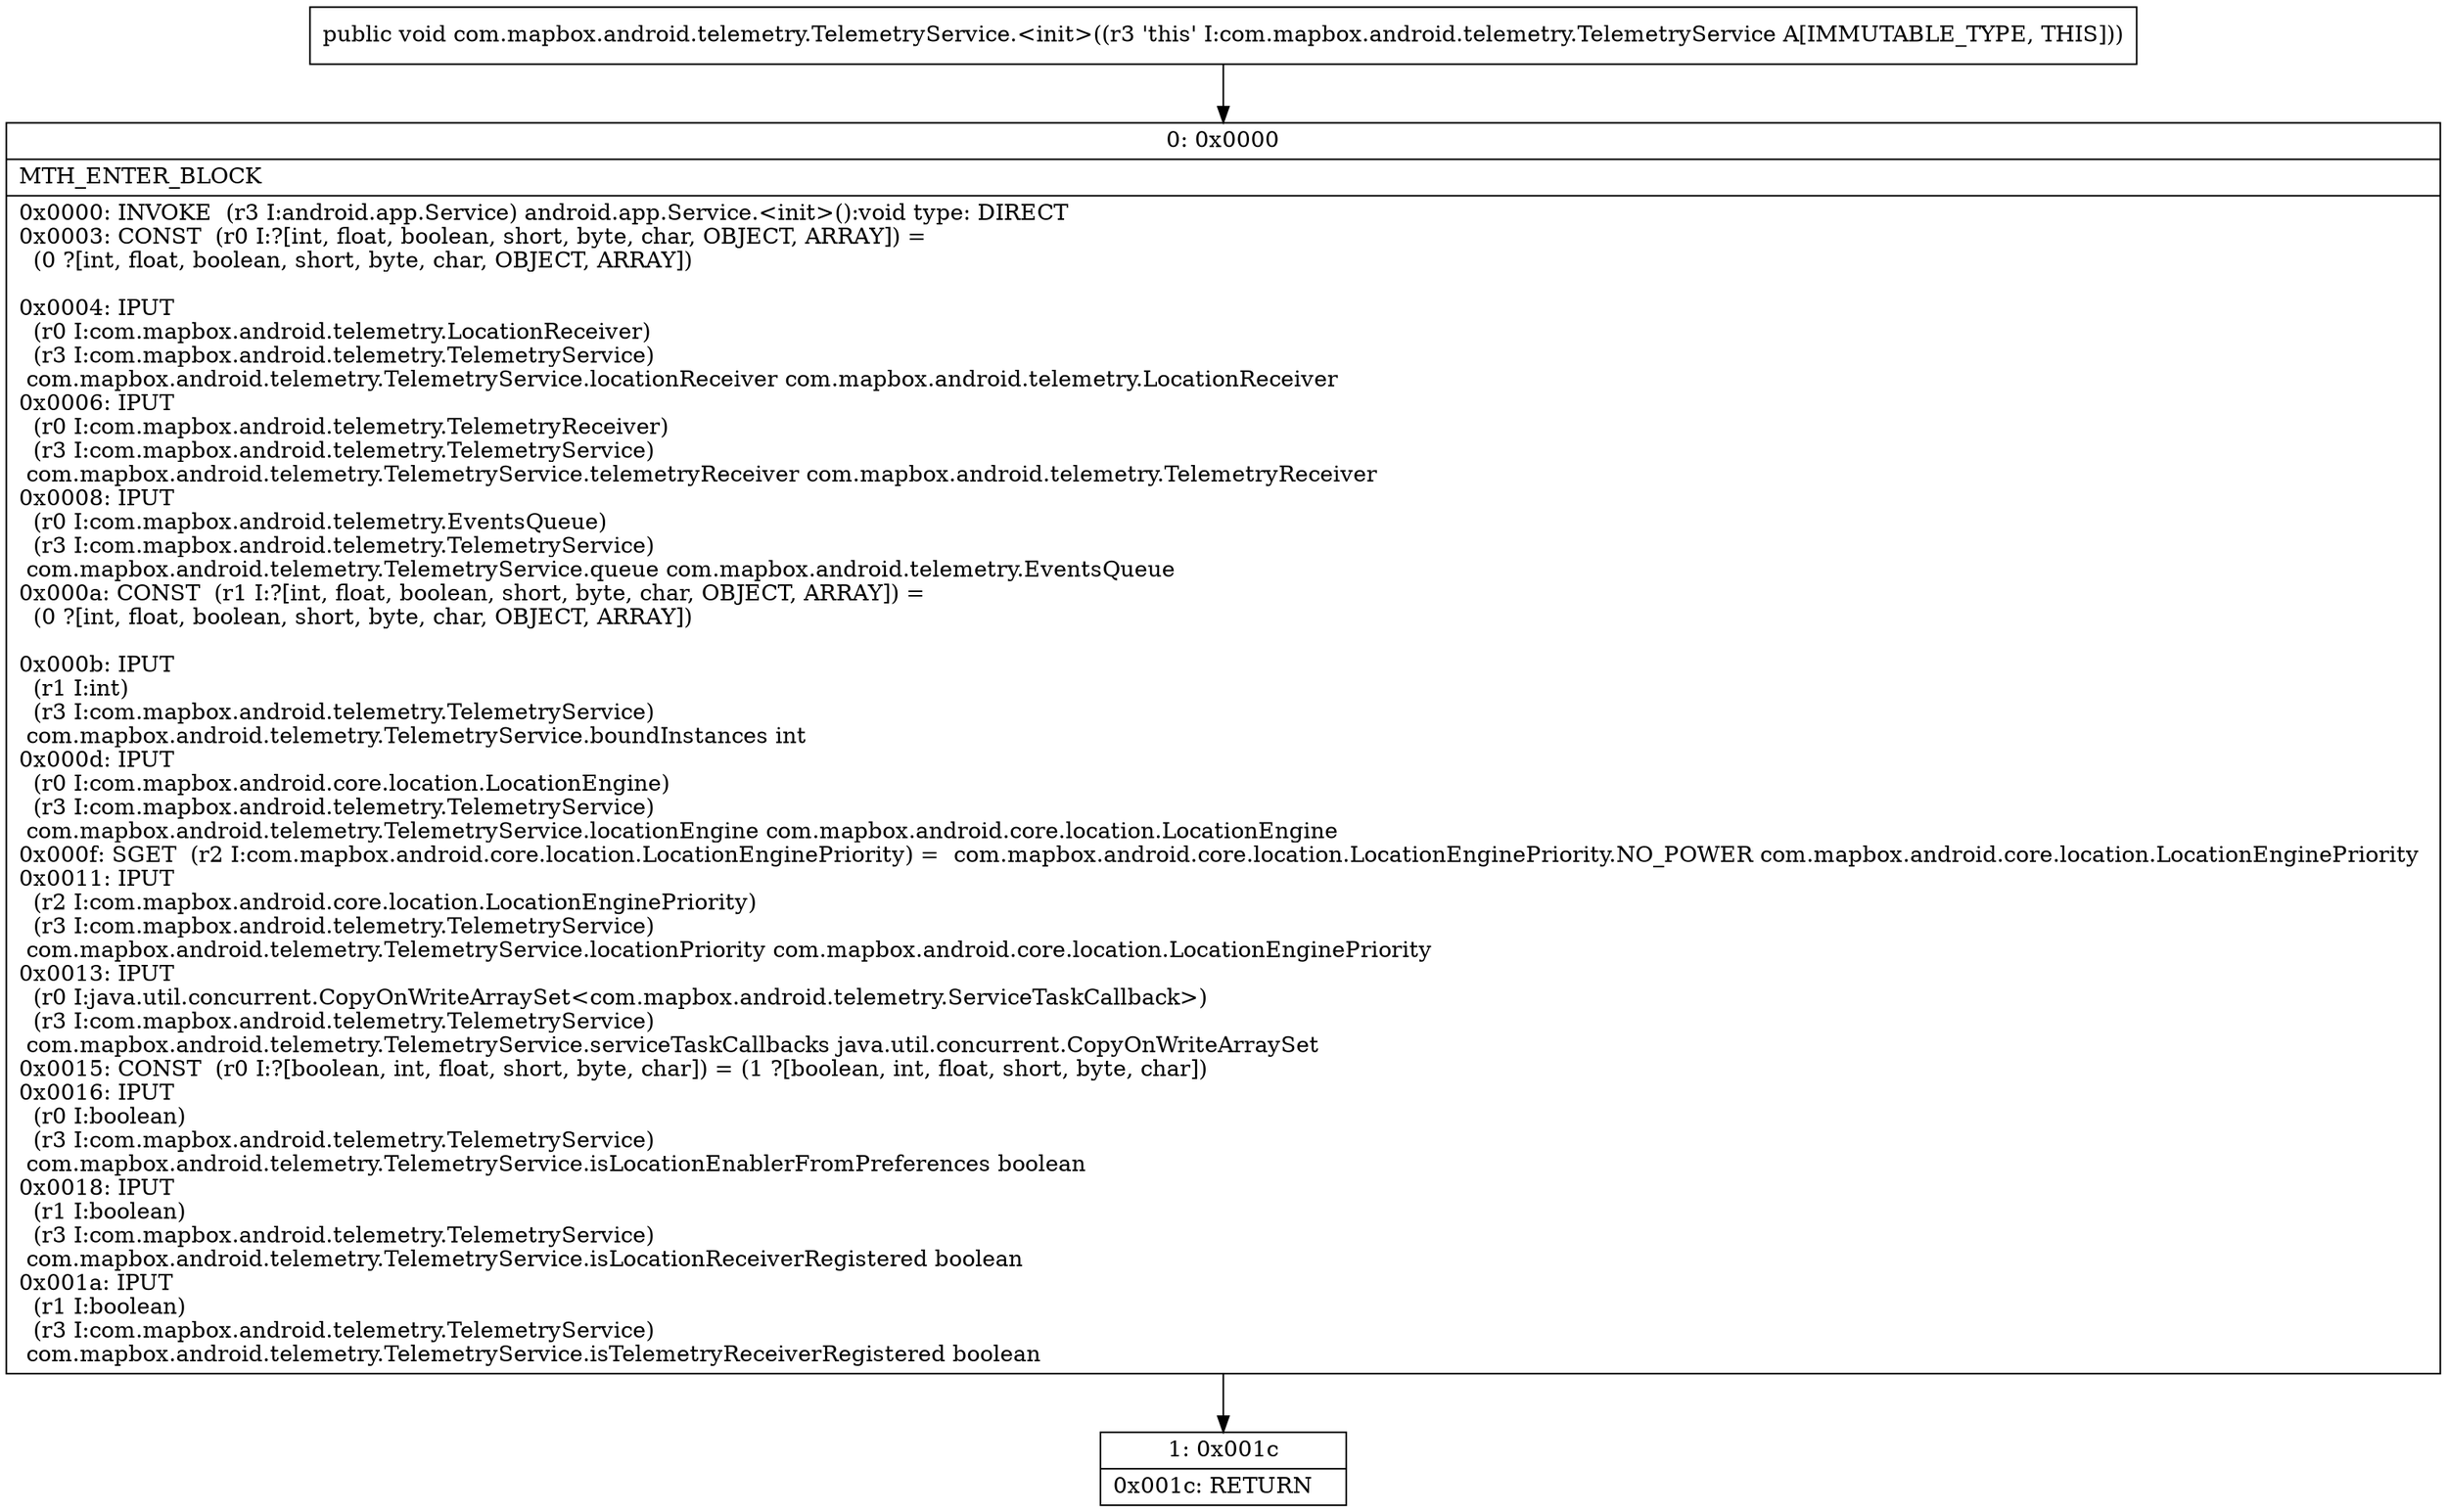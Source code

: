 digraph "CFG forcom.mapbox.android.telemetry.TelemetryService.\<init\>()V" {
Node_0 [shape=record,label="{0\:\ 0x0000|MTH_ENTER_BLOCK\l|0x0000: INVOKE  (r3 I:android.app.Service) android.app.Service.\<init\>():void type: DIRECT \l0x0003: CONST  (r0 I:?[int, float, boolean, short, byte, char, OBJECT, ARRAY]) = \l  (0 ?[int, float, boolean, short, byte, char, OBJECT, ARRAY])\l \l0x0004: IPUT  \l  (r0 I:com.mapbox.android.telemetry.LocationReceiver)\l  (r3 I:com.mapbox.android.telemetry.TelemetryService)\l com.mapbox.android.telemetry.TelemetryService.locationReceiver com.mapbox.android.telemetry.LocationReceiver \l0x0006: IPUT  \l  (r0 I:com.mapbox.android.telemetry.TelemetryReceiver)\l  (r3 I:com.mapbox.android.telemetry.TelemetryService)\l com.mapbox.android.telemetry.TelemetryService.telemetryReceiver com.mapbox.android.telemetry.TelemetryReceiver \l0x0008: IPUT  \l  (r0 I:com.mapbox.android.telemetry.EventsQueue)\l  (r3 I:com.mapbox.android.telemetry.TelemetryService)\l com.mapbox.android.telemetry.TelemetryService.queue com.mapbox.android.telemetry.EventsQueue \l0x000a: CONST  (r1 I:?[int, float, boolean, short, byte, char, OBJECT, ARRAY]) = \l  (0 ?[int, float, boolean, short, byte, char, OBJECT, ARRAY])\l \l0x000b: IPUT  \l  (r1 I:int)\l  (r3 I:com.mapbox.android.telemetry.TelemetryService)\l com.mapbox.android.telemetry.TelemetryService.boundInstances int \l0x000d: IPUT  \l  (r0 I:com.mapbox.android.core.location.LocationEngine)\l  (r3 I:com.mapbox.android.telemetry.TelemetryService)\l com.mapbox.android.telemetry.TelemetryService.locationEngine com.mapbox.android.core.location.LocationEngine \l0x000f: SGET  (r2 I:com.mapbox.android.core.location.LocationEnginePriority) =  com.mapbox.android.core.location.LocationEnginePriority.NO_POWER com.mapbox.android.core.location.LocationEnginePriority \l0x0011: IPUT  \l  (r2 I:com.mapbox.android.core.location.LocationEnginePriority)\l  (r3 I:com.mapbox.android.telemetry.TelemetryService)\l com.mapbox.android.telemetry.TelemetryService.locationPriority com.mapbox.android.core.location.LocationEnginePriority \l0x0013: IPUT  \l  (r0 I:java.util.concurrent.CopyOnWriteArraySet\<com.mapbox.android.telemetry.ServiceTaskCallback\>)\l  (r3 I:com.mapbox.android.telemetry.TelemetryService)\l com.mapbox.android.telemetry.TelemetryService.serviceTaskCallbacks java.util.concurrent.CopyOnWriteArraySet \l0x0015: CONST  (r0 I:?[boolean, int, float, short, byte, char]) = (1 ?[boolean, int, float, short, byte, char]) \l0x0016: IPUT  \l  (r0 I:boolean)\l  (r3 I:com.mapbox.android.telemetry.TelemetryService)\l com.mapbox.android.telemetry.TelemetryService.isLocationEnablerFromPreferences boolean \l0x0018: IPUT  \l  (r1 I:boolean)\l  (r3 I:com.mapbox.android.telemetry.TelemetryService)\l com.mapbox.android.telemetry.TelemetryService.isLocationReceiverRegistered boolean \l0x001a: IPUT  \l  (r1 I:boolean)\l  (r3 I:com.mapbox.android.telemetry.TelemetryService)\l com.mapbox.android.telemetry.TelemetryService.isTelemetryReceiverRegistered boolean \l}"];
Node_1 [shape=record,label="{1\:\ 0x001c|0x001c: RETURN   \l}"];
MethodNode[shape=record,label="{public void com.mapbox.android.telemetry.TelemetryService.\<init\>((r3 'this' I:com.mapbox.android.telemetry.TelemetryService A[IMMUTABLE_TYPE, THIS])) }"];
MethodNode -> Node_0;
Node_0 -> Node_1;
}

